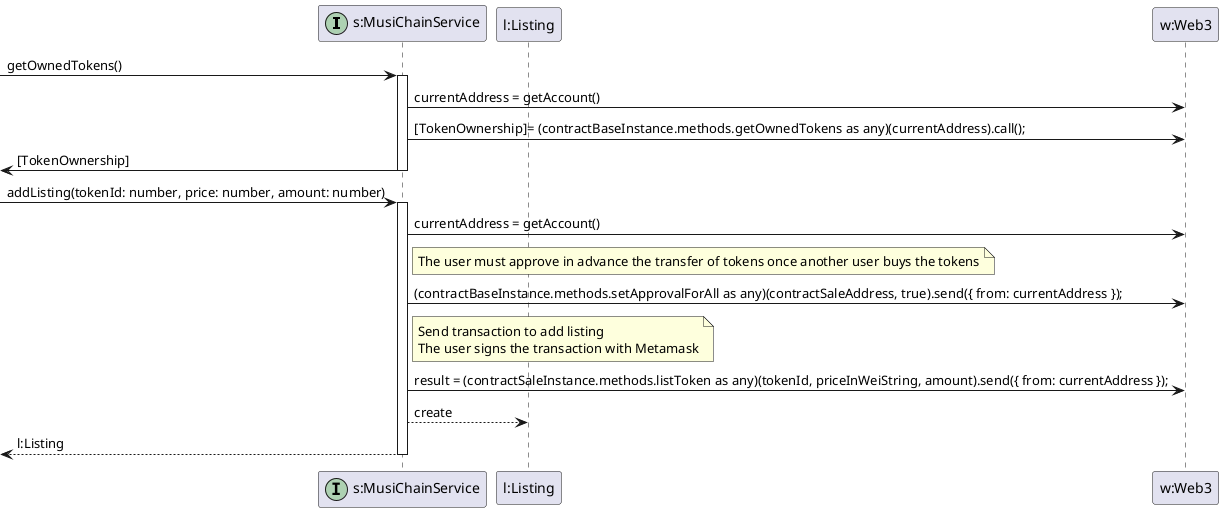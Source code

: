 @startuml
participant "s:MusiChainService" as s  << (I,#ADD1B2) >>
participant "l:Listing" as l

participant "w:Web3" as w



 -> s : getOwnedTokens()
activate s
s->w: currentAddress = getAccount()
s->w: [TokenOwnership]= (contractBaseInstance.methods.getOwnedTokens as any)(currentAddress).call();
<-s: [TokenOwnership]
deactivate s
-> s: addListing(tokenId: number, price: number, amount: number)
activate s
s->w: currentAddress = getAccount()
note right s
The user must approve in advance the transfer of tokens once another user buys the tokens
end note
s->w: (contractBaseInstance.methods.setApprovalForAll as any)(contractSaleAddress, true).send({ from: currentAddress });
note right s
Send transaction to add listing
The user signs the transaction with Metamask
end note
s->w: result = (contractSaleInstance.methods.listToken as any)(tokenId, priceInWeiString, amount).send({ from: currentAddress });
s-->l: create
<--s: l:Listing
deactivate s
@enduml
